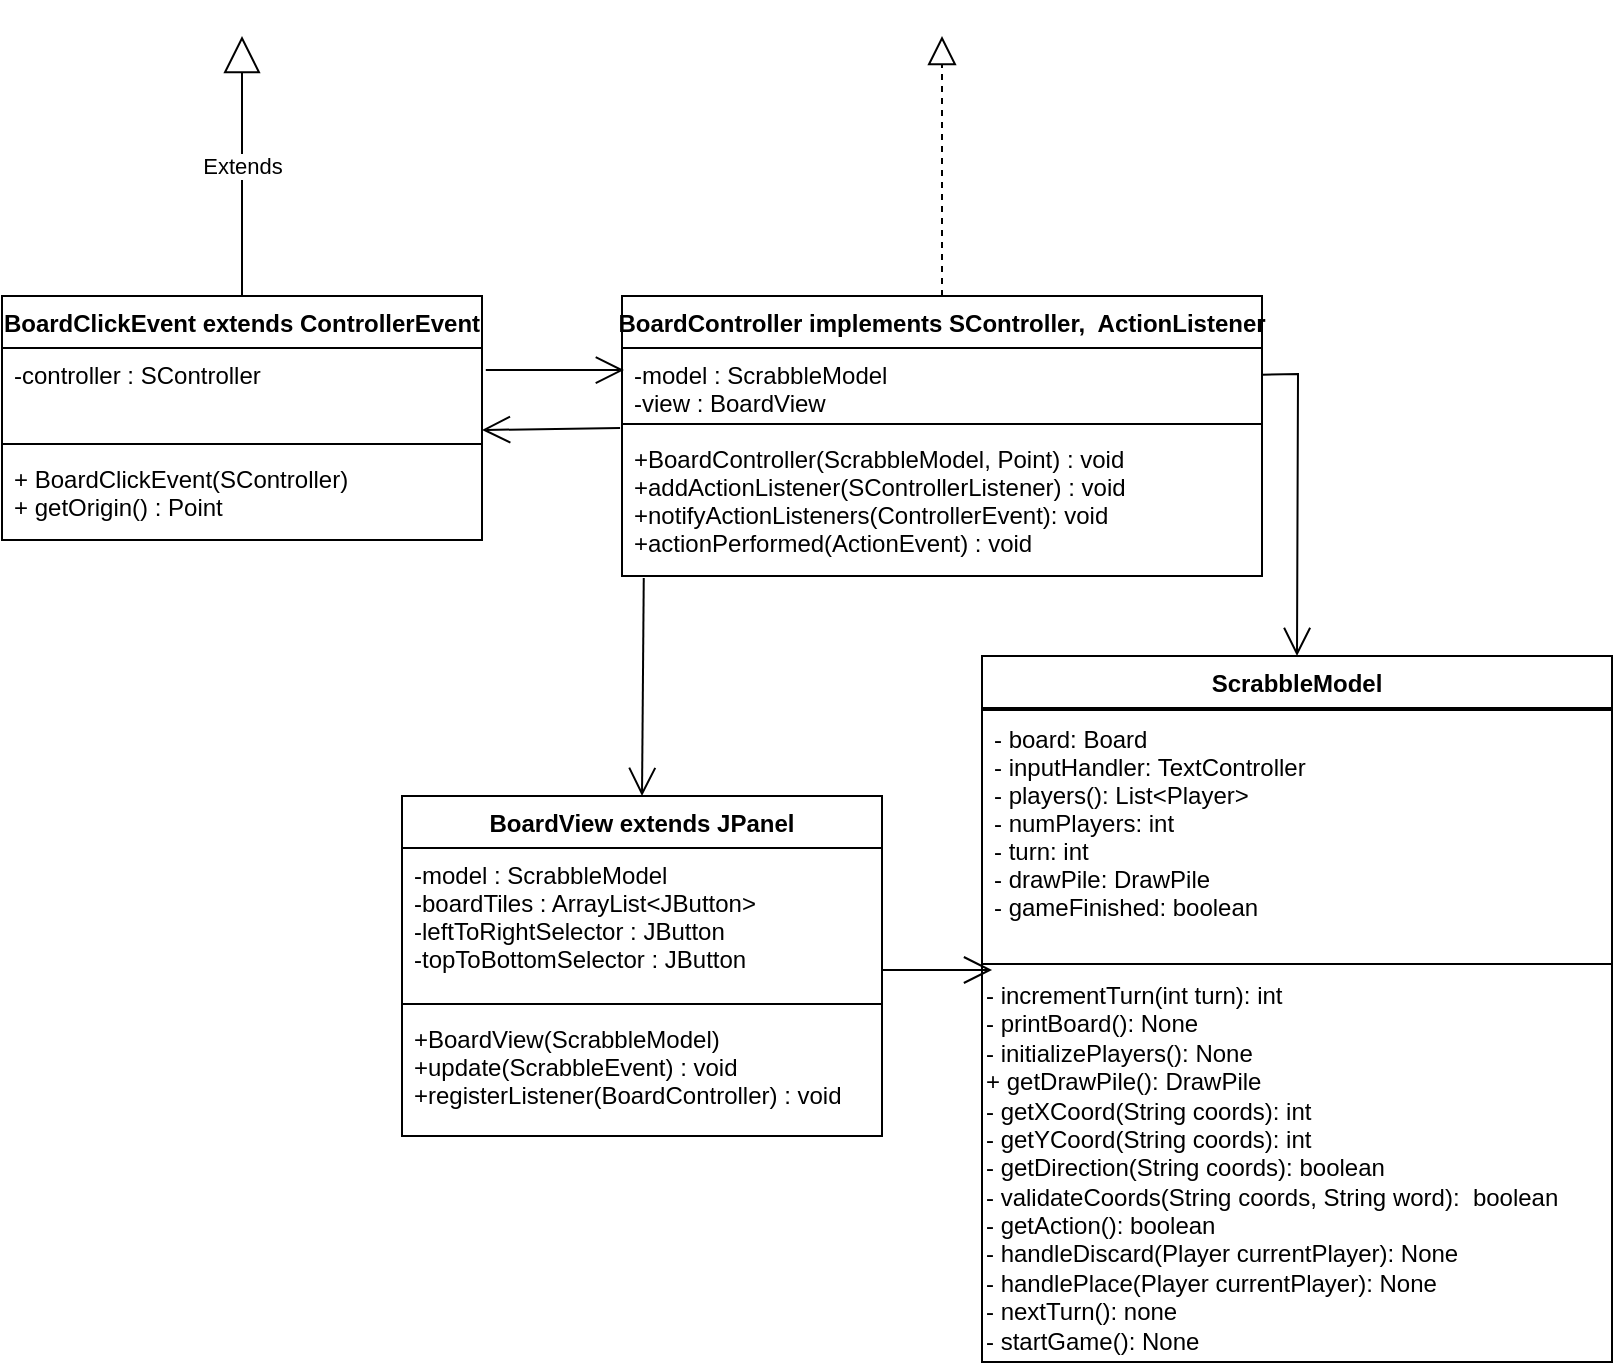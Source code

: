 <mxfile version="15.5.4" type="embed"><diagram id="E5MD6IGXgiVyi1Yvd_QD" name="Page-1"><mxGraphModel dx="973" dy="498" grid="1" gridSize="10" guides="1" tooltips="1" connect="1" arrows="1" fold="1" page="1" pageScale="1" pageWidth="850" pageHeight="1100" math="0" shadow="0"><root><mxCell id="0"/><mxCell id="1" parent="0"/><mxCell id="2" value="BoardController implements SController,  ActionListener" style="swimlane;fontStyle=1;align=center;verticalAlign=top;childLayout=stackLayout;horizontal=1;startSize=26;horizontalStack=0;resizeParent=1;resizeParentMax=0;resizeLast=0;collapsible=1;marginBottom=0;" parent="1" vertex="1"><mxGeometry x="340" y="320" width="320" height="140" as="geometry"/></mxCell><mxCell id="3" value="-model : ScrabbleModel&#10;-view : BoardView" style="text;strokeColor=none;fillColor=none;align=left;verticalAlign=top;spacingLeft=4;spacingRight=4;overflow=hidden;rotatable=0;points=[[0,0.5],[1,0.5]];portConstraint=eastwest;" parent="2" vertex="1"><mxGeometry y="26" width="320" height="34" as="geometry"/></mxCell><mxCell id="4" value="" style="line;strokeWidth=1;fillColor=none;align=left;verticalAlign=middle;spacingTop=-1;spacingLeft=3;spacingRight=3;rotatable=0;labelPosition=right;points=[];portConstraint=eastwest;" parent="2" vertex="1"><mxGeometry y="60" width="320" height="8" as="geometry"/></mxCell><mxCell id="5" value="+BoardController(ScrabbleModel, Point) : void&#10;+addActionListener(SControllerListener) : void&#10;+notifyActionListeners(ControllerEvent): void&#10;+actionPerformed(ActionEvent) : void" style="text;strokeColor=none;fillColor=none;align=left;verticalAlign=top;spacingLeft=4;spacingRight=4;overflow=hidden;rotatable=0;points=[[0,0.5],[1,0.5]];portConstraint=eastwest;" parent="2" vertex="1"><mxGeometry y="68" width="320" height="72" as="geometry"/></mxCell><mxCell id="6" value="BoardView extends JPanel" style="swimlane;fontStyle=1;align=center;verticalAlign=top;childLayout=stackLayout;horizontal=1;startSize=26;horizontalStack=0;resizeParent=1;resizeParentMax=0;resizeLast=0;collapsible=1;marginBottom=0;" parent="1" vertex="1"><mxGeometry x="230" y="570" width="240" height="170" as="geometry"/></mxCell><mxCell id="7" value="-model : ScrabbleModel&#10;-boardTiles : ArrayList&lt;JButton&gt;&#10;-leftToRightSelector : JButton&#10;-topToBottomSelector : JButton" style="text;strokeColor=none;fillColor=none;align=left;verticalAlign=top;spacingLeft=4;spacingRight=4;overflow=hidden;rotatable=0;points=[[0,0.5],[1,0.5]];portConstraint=eastwest;" parent="6" vertex="1"><mxGeometry y="26" width="240" height="74" as="geometry"/></mxCell><mxCell id="8" value="" style="line;strokeWidth=1;fillColor=none;align=left;verticalAlign=middle;spacingTop=-1;spacingLeft=3;spacingRight=3;rotatable=0;labelPosition=right;points=[];portConstraint=eastwest;" parent="6" vertex="1"><mxGeometry y="100" width="240" height="8" as="geometry"/></mxCell><mxCell id="9" value="+BoardView(ScrabbleModel)&#10;+update(ScrabbleEvent) : void&#10;+registerListener(BoardController) : void" style="text;strokeColor=none;fillColor=none;align=left;verticalAlign=top;spacingLeft=4;spacingRight=4;overflow=hidden;rotatable=0;points=[[0,0.5],[1,0.5]];portConstraint=eastwest;" parent="6" vertex="1"><mxGeometry y="108" width="240" height="62" as="geometry"/></mxCell><mxCell id="14" value="" style="endArrow=open;endFill=1;endSize=12;html=1;rounded=0;entryX=0.5;entryY=0;entryDx=0;entryDy=0;exitX=0.034;exitY=1.014;exitDx=0;exitDy=0;exitPerimeter=0;" parent="1" target="6" edge="1" source="5"><mxGeometry width="160" relative="1" as="geometry"><mxPoint x="223" y="359" as="sourcePoint"/><mxPoint x="503" y="540" as="targetPoint"/><Array as="points"/></mxGeometry></mxCell><mxCell id="18" value="" style="endArrow=open;endFill=1;endSize=12;html=1;rounded=0;exitX=1;exitY=0.392;exitDx=0;exitDy=0;entryX=0.5;entryY=0;entryDx=0;entryDy=0;exitPerimeter=0;" parent="1" source="3" edge="1" target="19"><mxGeometry width="160" relative="1" as="geometry"><mxPoint x="343" y="540" as="sourcePoint"/><mxPoint x="533" y="500" as="targetPoint"/><Array as="points"><mxPoint x="678" y="359"/></Array></mxGeometry></mxCell><mxCell id="19" value="ScrabbleModel" style="swimlane;fontStyle=1;align=center;verticalAlign=top;childLayout=stackLayout;horizontal=1;startSize=26;horizontalStack=0;resizeParent=1;resizeParentMax=0;resizeLast=0;collapsible=1;marginBottom=0;" parent="1" vertex="1"><mxGeometry x="520" y="500" width="315" height="353" as="geometry"/></mxCell><mxCell id="20" value="" style="line;strokeWidth=1;fillColor=none;align=left;verticalAlign=middle;spacingTop=-1;spacingLeft=3;spacingRight=3;rotatable=0;labelPosition=right;points=[];portConstraint=eastwest;" parent="19" vertex="1"><mxGeometry y="26" width="315" height="2" as="geometry"/></mxCell><mxCell id="21" value="- board: Board&#10;- inputHandler: TextController&#10;- players(): List&lt;Player&gt;&#10;- numPlayers: int&#10;- turn: int&#10;- drawPile: DrawPile&#10;- gameFinished: boolean" style="text;strokeColor=none;fillColor=none;align=left;verticalAlign=top;spacingLeft=4;spacingRight=4;overflow=hidden;rotatable=0;points=[[0,0.5],[1,0.5]];portConstraint=eastwest;" parent="19" vertex="1"><mxGeometry y="28" width="315" height="122" as="geometry"/></mxCell><mxCell id="22" value="" style="line;strokeWidth=1;fillColor=none;align=left;verticalAlign=middle;spacingTop=-1;spacingLeft=3;spacingRight=3;rotatable=0;labelPosition=right;points=[];portConstraint=eastwest;" parent="19" vertex="1"><mxGeometry y="150" width="315" height="8" as="geometry"/></mxCell><mxCell id="23" value="&lt;span&gt;- incrementTurn(int turn): int&lt;/span&gt;&lt;br style=&quot;padding: 0px ; margin: 0px&quot;&gt;&lt;span&gt;- printBoard(): None&lt;/span&gt;&lt;br style=&quot;padding: 0px ; margin: 0px&quot;&gt;&lt;span&gt;- initializePlayers(): None&lt;/span&gt;&lt;br style=&quot;padding: 0px ; margin: 0px&quot;&gt;&lt;span&gt;+ getDrawPile(): DrawPile&lt;/span&gt;&lt;br style=&quot;padding: 0px ; margin: 0px&quot;&gt;&lt;span&gt;- getXCoord(String coords): int&lt;/span&gt;&lt;br style=&quot;padding: 0px ; margin: 0px&quot;&gt;&lt;span&gt;- getYCoord(String coords): int&lt;/span&gt;&lt;br style=&quot;padding: 0px ; margin: 0px&quot;&gt;&lt;span&gt;- getDirection(String coords): boolean&lt;/span&gt;&lt;br style=&quot;padding: 0px ; margin: 0px&quot;&gt;&lt;span&gt;- validateCoords(&lt;/span&gt;String&amp;nbsp;&lt;span&gt;coords,&amp;nbsp;&lt;/span&gt;String&amp;nbsp;&lt;span&gt;word):&amp;nbsp; boolean&lt;br&gt;- getAction(): boolean&lt;br&gt;- handleDiscard(Player currentPlayer): None&lt;br&gt;- handlePlace(Player currentPlayer): None&lt;br&gt;- nextTurn(): none&lt;br&gt;- startGame(): None&lt;br&gt;&lt;/span&gt;" style="text;html=1;strokeColor=none;fillColor=none;align=left;verticalAlign=middle;whiteSpace=wrap;rounded=0;" parent="19" vertex="1"><mxGeometry y="158" width="315" height="195" as="geometry"/></mxCell><mxCell id="24" value="" style="endArrow=open;endFill=1;endSize=12;html=1;rounded=0;exitX=1;exitY=0.824;exitDx=0;exitDy=0;exitPerimeter=0;entryX=0.016;entryY=0.875;entryDx=0;entryDy=0;entryPerimeter=0;" parent="1" source="7" target="22" edge="1"><mxGeometry width="160" relative="1" as="geometry"><mxPoint x="363" y="570" as="sourcePoint"/><mxPoint x="523" y="570" as="targetPoint"/></mxGeometry></mxCell><mxCell id="25" value="" style="endArrow=block;dashed=1;endFill=0;endSize=12;html=1;rounded=0;exitX=0.5;exitY=0;exitDx=0;exitDy=0;" parent="1" source="2" edge="1"><mxGeometry width="160" relative="1" as="geometry"><mxPoint x="360" y="540" as="sourcePoint"/><mxPoint x="500" y="190" as="targetPoint"/></mxGeometry></mxCell><mxCell id="27" value="BoardClickEvent extends ControllerEvent" style="swimlane;fontStyle=1;align=center;verticalAlign=top;childLayout=stackLayout;horizontal=1;startSize=26;horizontalStack=0;resizeParent=1;resizeParentMax=0;resizeLast=0;collapsible=1;marginBottom=0;" vertex="1" parent="1"><mxGeometry x="30" y="320" width="240" height="122" as="geometry"/></mxCell><mxCell id="28" value="-controller : SController &#10;" style="text;strokeColor=none;fillColor=none;align=left;verticalAlign=top;spacingLeft=4;spacingRight=4;overflow=hidden;rotatable=0;points=[[0,0.5],[1,0.5]];portConstraint=eastwest;" vertex="1" parent="27"><mxGeometry y="26" width="240" height="44" as="geometry"/></mxCell><mxCell id="29" value="" style="line;strokeWidth=1;fillColor=none;align=left;verticalAlign=middle;spacingTop=-1;spacingLeft=3;spacingRight=3;rotatable=0;labelPosition=right;points=[];portConstraint=eastwest;" vertex="1" parent="27"><mxGeometry y="70" width="240" height="8" as="geometry"/></mxCell><mxCell id="30" value="+ BoardClickEvent(SController)&#10;+ getOrigin() : Point" style="text;strokeColor=none;fillColor=none;align=left;verticalAlign=top;spacingLeft=4;spacingRight=4;overflow=hidden;rotatable=0;points=[[0,0.5],[1,0.5]];portConstraint=eastwest;" vertex="1" parent="27"><mxGeometry y="78" width="240" height="44" as="geometry"/></mxCell><mxCell id="31" value="Extends" style="endArrow=block;endSize=16;endFill=0;html=1;rounded=0;exitX=0.5;exitY=0;exitDx=0;exitDy=0;" edge="1" parent="1" source="27"><mxGeometry width="160" relative="1" as="geometry"><mxPoint x="380" y="270" as="sourcePoint"/><mxPoint x="150" y="190" as="targetPoint"/></mxGeometry></mxCell><mxCell id="33" value="" style="endArrow=open;endFill=1;endSize=12;html=1;rounded=0;entryX=1;entryY=0.932;entryDx=0;entryDy=0;entryPerimeter=0;exitX=-0.003;exitY=0.75;exitDx=0;exitDy=0;exitPerimeter=0;" edge="1" parent="1" source="4" target="28"><mxGeometry width="160" relative="1" as="geometry"><mxPoint x="380" y="440" as="sourcePoint"/><mxPoint x="540" y="440" as="targetPoint"/></mxGeometry></mxCell><mxCell id="34" value="" style="endArrow=open;endFill=1;endSize=12;html=1;rounded=0;entryX=0.003;entryY=0.324;entryDx=0;entryDy=0;exitX=1.008;exitY=0.25;exitDx=0;exitDy=0;exitPerimeter=0;entryPerimeter=0;" edge="1" parent="1" source="28" target="3"><mxGeometry width="160" relative="1" as="geometry"><mxPoint x="349.04" y="396" as="sourcePoint"/><mxPoint x="280" y="397.008" as="targetPoint"/></mxGeometry></mxCell></root></mxGraphModel></diagram></mxfile>